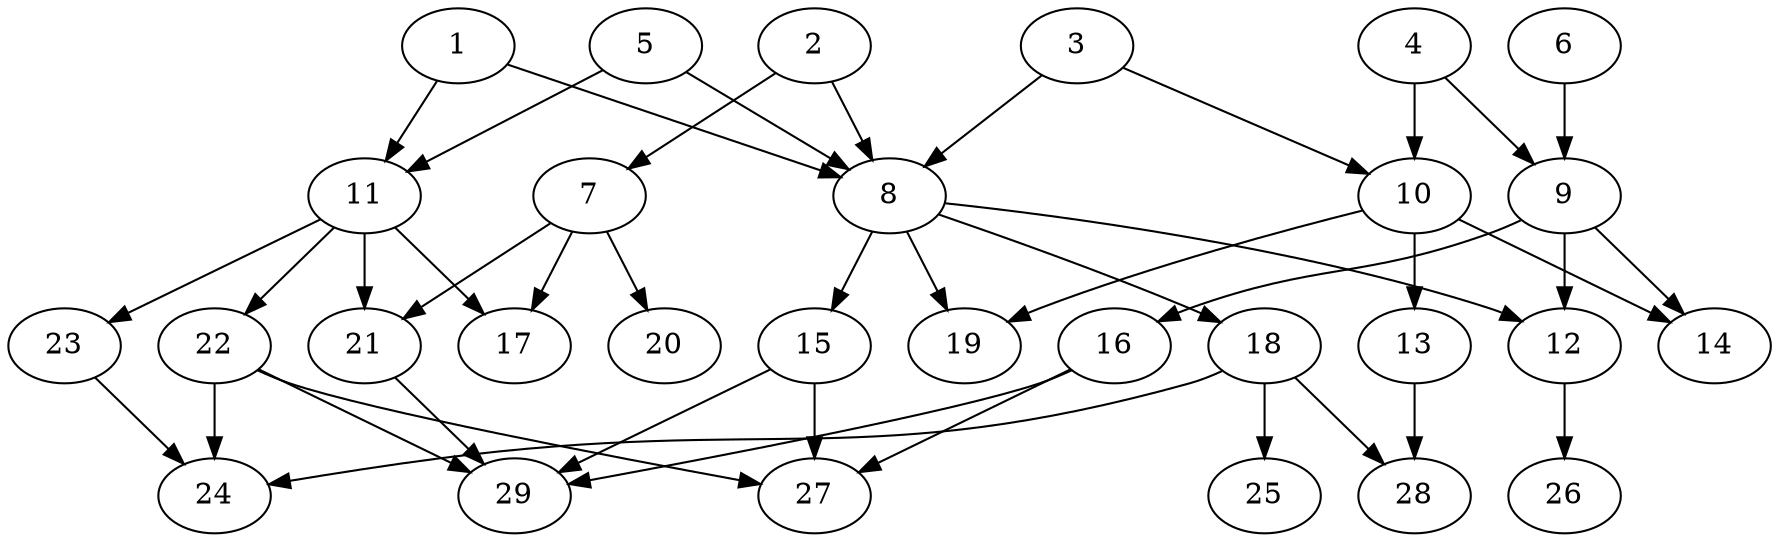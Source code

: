 // DAG (tier=2-normal, mode=compute, n=29, ccr=0.383, fat=0.678, density=0.587, regular=0.451, jump=0.185, mindata=524288, maxdata=8388608)
// DAG automatically generated by daggen at Sun Aug 24 16:33:33 2025
// /home/ermia/Project/Environments/daggen/bin/daggen --dot --ccr 0.383 --fat 0.678 --regular 0.451 --density 0.587 --jump 0.185 --mindata 524288 --maxdata 8388608 -n 29 
digraph G {
  1 [size="21186368779107928", alpha="0.12", expect_size="10593184389553964"]
  1 -> 8 [size ="376227466575872"]
  1 -> 11 [size ="376227466575872"]
  2 [size="569574357836234752000", alpha="0.00", expect_size="284787178918117376000"]
  2 -> 7 [size ="549697303347200"]
  2 -> 8 [size ="549697303347200"]
  3 [size="14808456789002142", alpha="0.11", expect_size="7404228394501071"]
  3 -> 8 [size ="350286828797952"]
  3 -> 10 [size ="350286828797952"]
  4 [size="2653247483887354", alpha="0.03", expect_size="1326623741943677"]
  4 -> 9 [size ="154672811737088"]
  4 -> 10 [size ="154672811737088"]
  5 [size="363333698418923", alpha="0.09", expect_size="181666849209461"]
  5 -> 8 [size ="14286009139200"]
  5 -> 11 [size ="14286009139200"]
  6 [size="10369675263880476", alpha="0.20", expect_size="5184837631940238"]
  6 -> 9 [size ="481979216691200"]
  7 [size="211556318039954176", alpha="0.14", expect_size="105778159019977088"]
  7 -> 17 [size ="156696546639872"]
  7 -> 20 [size ="156696546639872"]
  7 -> 21 [size ="156696546639872"]
  8 [size="141674657960794304", alpha="0.07", expect_size="70837328980397152"]
  8 -> 12 [size ="177811780272128"]
  8 -> 15 [size ="177811780272128"]
  8 -> 18 [size ="177811780272128"]
  8 -> 19 [size ="177811780272128"]
  9 [size="261234811410117", alpha="0.01", expect_size="130617405705058"]
  9 -> 12 [size ="5709496320000"]
  9 -> 14 [size ="5709496320000"]
  9 -> 16 [size ="5709496320000"]
  10 [size="692285622434750848", alpha="0.11", expect_size="346142811217375424"]
  10 -> 13 [size ="349528339251200"]
  10 -> 14 [size ="349528339251200"]
  10 -> 19 [size ="349528339251200"]
  11 [size="2572036030251169", alpha="0.15", expect_size="1286018015125584"]
  11 -> 17 [size ="49533891379200"]
  11 -> 21 [size ="49533891379200"]
  11 -> 22 [size ="49533891379200"]
  11 -> 23 [size ="49533891379200"]
  12 [size="507784550230895099904", alpha="0.01", expect_size="253892275115447549952"]
  12 -> 26 [size ="509185829634048"]
  13 [size="2630083559406174208", alpha="0.01", expect_size="1315041779703087104"]
  13 -> 28 [size ="15242973151232"]
  14 [size="27147146503389184000", alpha="0.16", expect_size="13573573251694592000"]
  15 [size="3183692611586418", alpha="0.19", expect_size="1591846305793209"]
  15 -> 27 [size ="115648445284352"]
  15 -> 29 [size ="115648445284352"]
  16 [size="8572346081336193", alpha="0.11", expect_size="4286173040668096"]
  16 -> 27 [size ="174199922491392"]
  16 -> 29 [size ="174199922491392"]
  17 [size="52686464516613996544", alpha="0.04", expect_size="26343232258306998272"]
  18 [size="17665593590424676", alpha="0.02", expect_size="8832796795212338"]
  18 -> 24 [size ="410806944530432"]
  18 -> 25 [size ="410806944530432"]
  18 -> 28 [size ="410806944530432"]
  19 [size="52470890052435574784", alpha="0.07", expect_size="26235445026217787392"]
  20 [size="151412618966335488000", alpha="0.14", expect_size="75706309483167744000"]
  21 [size="21965078393865064", alpha="0.02", expect_size="10982539196932532"]
  21 -> 29 [size ="379154419679232"]
  22 [size="446672593324343296000", alpha="0.06", expect_size="223336296662171648000"]
  22 -> 24 [size ="467465456844800"]
  22 -> 27 [size ="467465456844800"]
  22 -> 29 [size ="467465456844800"]
  23 [size="556869505872577", alpha="0.13", expect_size="278434752936288"]
  23 -> 24 [size ="16890973913088"]
  24 [size="50191497829643328", alpha="0.12", expect_size="25095748914821664"]
  25 [size="829302462477271680", alpha="0.12", expect_size="414651231238635840"]
  26 [size="197532456283510656", alpha="0.17", expect_size="98766228141755328"]
  27 [size="123503149457214672", alpha="0.19", expect_size="61751574728607336"]
  28 [size="19734132533604909056", alpha="0.02", expect_size="9867066266802454528"]
  29 [size="214383429622488736", alpha="0.08", expect_size="107191714811244368"]
}